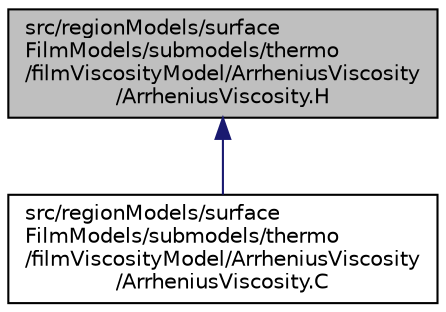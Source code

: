 digraph "src/regionModels/surfaceFilmModels/submodels/thermo/filmViscosityModel/ArrheniusViscosity/ArrheniusViscosity.H"
{
  bgcolor="transparent";
  edge [fontname="Helvetica",fontsize="10",labelfontname="Helvetica",labelfontsize="10"];
  node [fontname="Helvetica",fontsize="10",shape=record];
  Node1 [label="src/regionModels/surface\lFilmModels/submodels/thermo\l/filmViscosityModel/ArrheniusViscosity\l/ArrheniusViscosity.H",height=0.2,width=0.4,color="black", fillcolor="grey75", style="filled", fontcolor="black"];
  Node1 -> Node2 [dir="back",color="midnightblue",fontsize="10",style="solid",fontname="Helvetica"];
  Node2 [label="src/regionModels/surface\lFilmModels/submodels/thermo\l/filmViscosityModel/ArrheniusViscosity\l/ArrheniusViscosity.C",height=0.2,width=0.4,color="black",URL="$a09701.html"];
}
